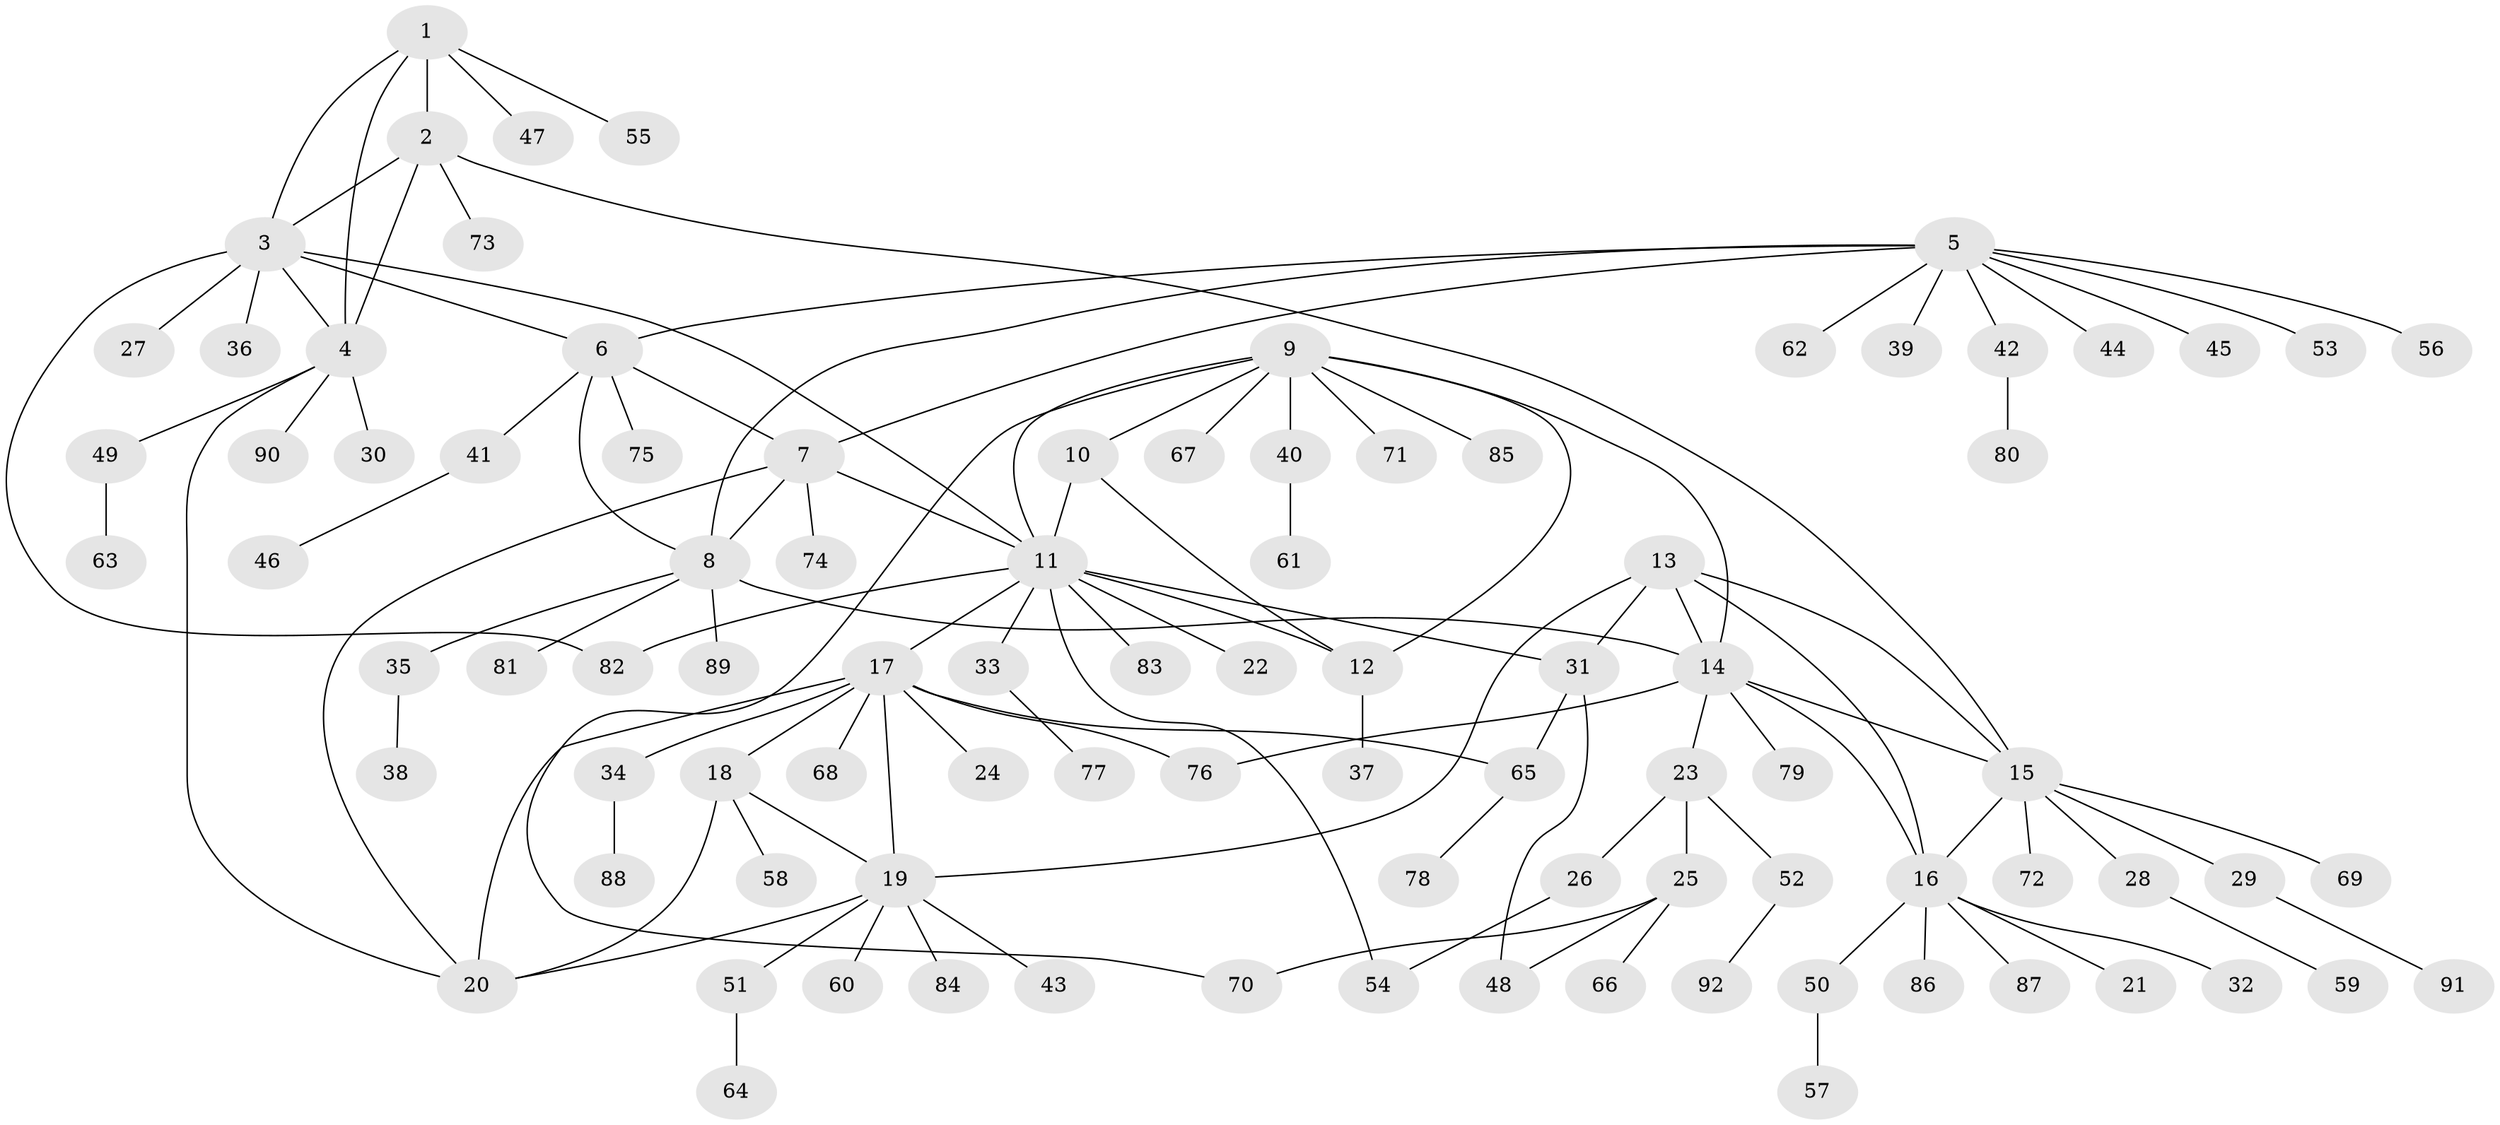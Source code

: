 // coarse degree distribution, {5: 0.043478260869565216, 2: 0.043478260869565216, 7: 0.021739130434782608, 3: 0.021739130434782608, 1: 0.782608695652174, 11: 0.021739130434782608, 13: 0.021739130434782608, 12: 0.021739130434782608, 6: 0.021739130434782608}
// Generated by graph-tools (version 1.1) at 2025/58/03/04/25 21:58:05]
// undirected, 92 vertices, 119 edges
graph export_dot {
graph [start="1"]
  node [color=gray90,style=filled];
  1;
  2;
  3;
  4;
  5;
  6;
  7;
  8;
  9;
  10;
  11;
  12;
  13;
  14;
  15;
  16;
  17;
  18;
  19;
  20;
  21;
  22;
  23;
  24;
  25;
  26;
  27;
  28;
  29;
  30;
  31;
  32;
  33;
  34;
  35;
  36;
  37;
  38;
  39;
  40;
  41;
  42;
  43;
  44;
  45;
  46;
  47;
  48;
  49;
  50;
  51;
  52;
  53;
  54;
  55;
  56;
  57;
  58;
  59;
  60;
  61;
  62;
  63;
  64;
  65;
  66;
  67;
  68;
  69;
  70;
  71;
  72;
  73;
  74;
  75;
  76;
  77;
  78;
  79;
  80;
  81;
  82;
  83;
  84;
  85;
  86;
  87;
  88;
  89;
  90;
  91;
  92;
  1 -- 2;
  1 -- 3;
  1 -- 4;
  1 -- 47;
  1 -- 55;
  2 -- 3;
  2 -- 4;
  2 -- 15;
  2 -- 73;
  3 -- 4;
  3 -- 6;
  3 -- 11;
  3 -- 27;
  3 -- 36;
  3 -- 82;
  4 -- 20;
  4 -- 30;
  4 -- 49;
  4 -- 90;
  5 -- 6;
  5 -- 7;
  5 -- 8;
  5 -- 39;
  5 -- 42;
  5 -- 44;
  5 -- 45;
  5 -- 53;
  5 -- 56;
  5 -- 62;
  6 -- 7;
  6 -- 8;
  6 -- 41;
  6 -- 75;
  7 -- 8;
  7 -- 11;
  7 -- 20;
  7 -- 74;
  8 -- 14;
  8 -- 35;
  8 -- 81;
  8 -- 89;
  9 -- 10;
  9 -- 11;
  9 -- 12;
  9 -- 14;
  9 -- 40;
  9 -- 67;
  9 -- 70;
  9 -- 71;
  9 -- 85;
  10 -- 11;
  10 -- 12;
  11 -- 12;
  11 -- 17;
  11 -- 22;
  11 -- 31;
  11 -- 33;
  11 -- 54;
  11 -- 82;
  11 -- 83;
  12 -- 37;
  13 -- 14;
  13 -- 15;
  13 -- 16;
  13 -- 19;
  13 -- 31;
  14 -- 15;
  14 -- 16;
  14 -- 23;
  14 -- 76;
  14 -- 79;
  15 -- 16;
  15 -- 28;
  15 -- 29;
  15 -- 69;
  15 -- 72;
  16 -- 21;
  16 -- 32;
  16 -- 50;
  16 -- 86;
  16 -- 87;
  17 -- 18;
  17 -- 19;
  17 -- 20;
  17 -- 24;
  17 -- 34;
  17 -- 65;
  17 -- 68;
  17 -- 76;
  18 -- 19;
  18 -- 20;
  18 -- 58;
  19 -- 20;
  19 -- 43;
  19 -- 51;
  19 -- 60;
  19 -- 84;
  23 -- 25;
  23 -- 26;
  23 -- 52;
  25 -- 48;
  25 -- 66;
  25 -- 70;
  26 -- 54;
  28 -- 59;
  29 -- 91;
  31 -- 48;
  31 -- 65;
  33 -- 77;
  34 -- 88;
  35 -- 38;
  40 -- 61;
  41 -- 46;
  42 -- 80;
  49 -- 63;
  50 -- 57;
  51 -- 64;
  52 -- 92;
  65 -- 78;
}
